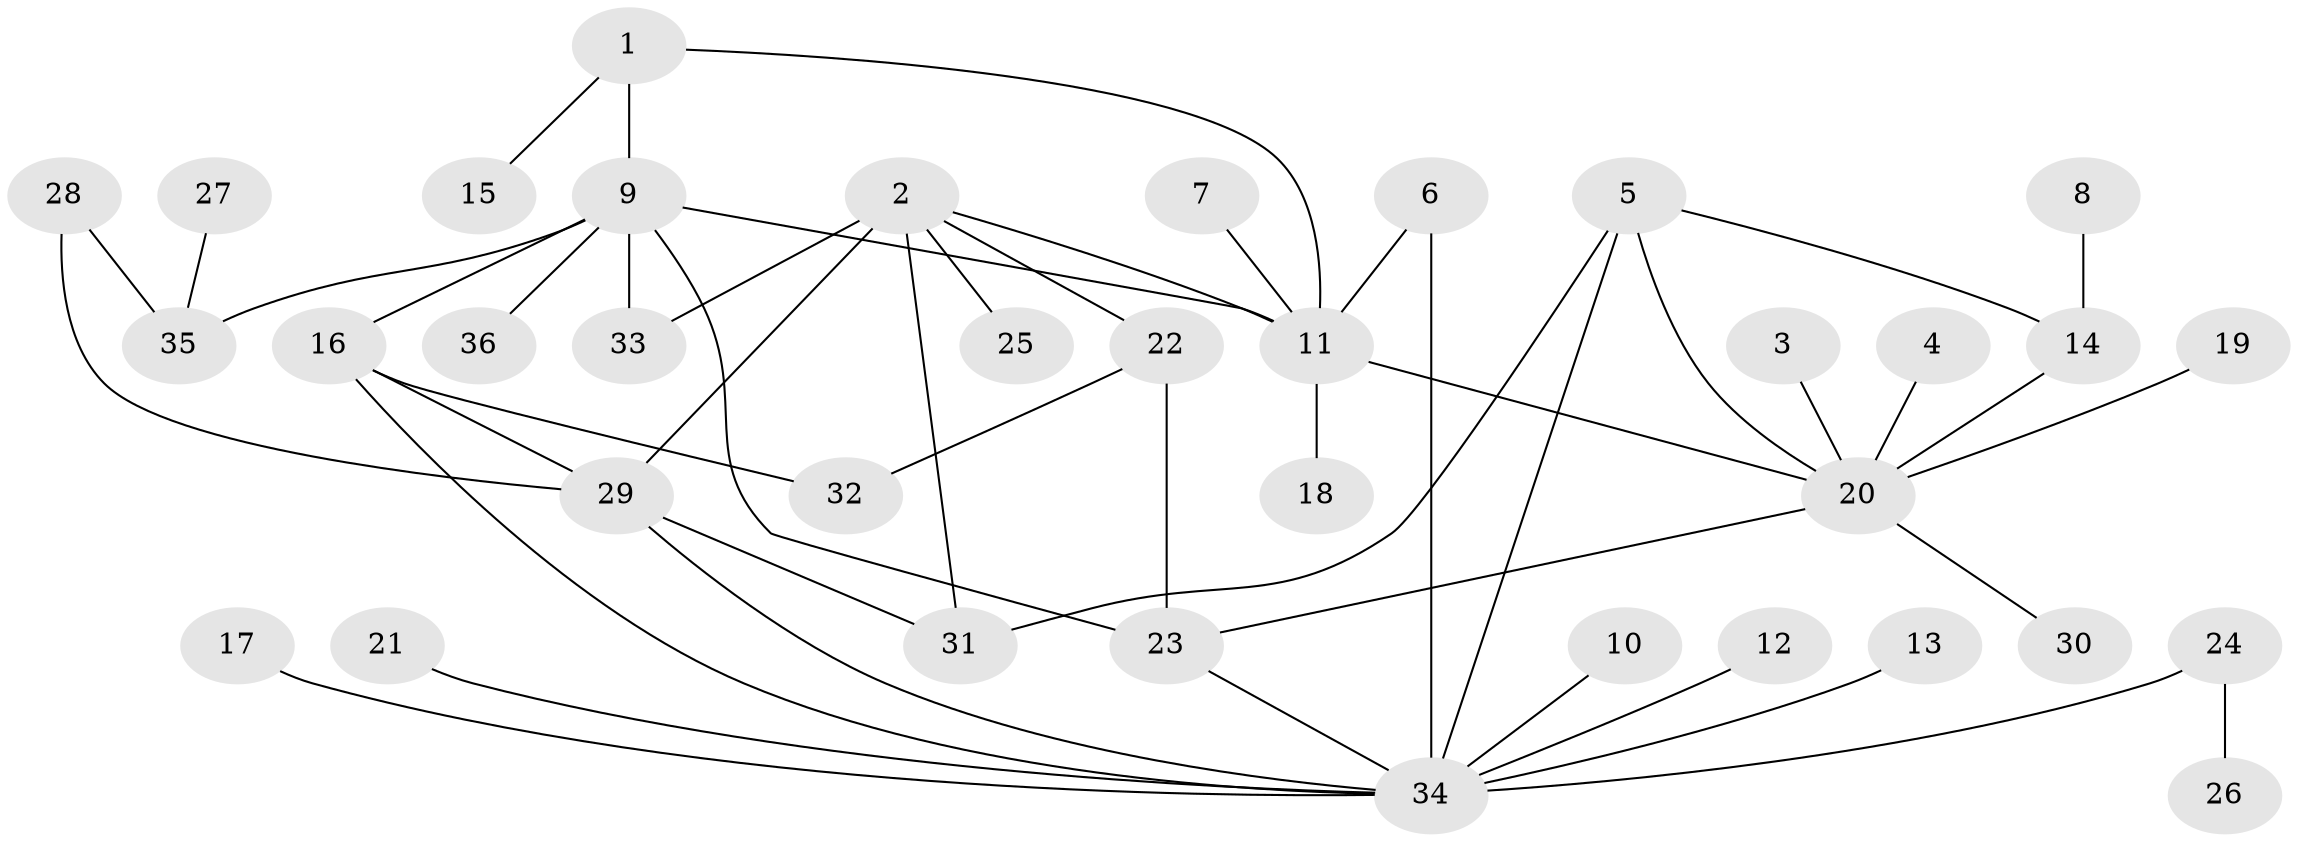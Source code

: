 // original degree distribution, {5: 0.07042253521126761, 10: 0.014084507042253521, 4: 0.056338028169014086, 3: 0.08450704225352113, 9: 0.014084507042253521, 8: 0.014084507042253521, 6: 0.014084507042253521, 13: 0.014084507042253521, 7: 0.014084507042253521, 2: 0.14084507042253522, 1: 0.5633802816901409}
// Generated by graph-tools (version 1.1) at 2025/02/03/09/25 03:02:42]
// undirected, 36 vertices, 49 edges
graph export_dot {
graph [start="1"]
  node [color=gray90,style=filled];
  1;
  2;
  3;
  4;
  5;
  6;
  7;
  8;
  9;
  10;
  11;
  12;
  13;
  14;
  15;
  16;
  17;
  18;
  19;
  20;
  21;
  22;
  23;
  24;
  25;
  26;
  27;
  28;
  29;
  30;
  31;
  32;
  33;
  34;
  35;
  36;
  1 -- 9 [weight=1.0];
  1 -- 11 [weight=1.0];
  1 -- 15 [weight=1.0];
  2 -- 11 [weight=1.0];
  2 -- 22 [weight=1.0];
  2 -- 25 [weight=1.0];
  2 -- 29 [weight=1.0];
  2 -- 31 [weight=2.0];
  2 -- 33 [weight=1.0];
  3 -- 20 [weight=1.0];
  4 -- 20 [weight=1.0];
  5 -- 14 [weight=1.0];
  5 -- 20 [weight=1.0];
  5 -- 31 [weight=1.0];
  5 -- 34 [weight=1.0];
  6 -- 11 [weight=1.0];
  6 -- 34 [weight=1.0];
  7 -- 11 [weight=1.0];
  8 -- 14 [weight=1.0];
  9 -- 11 [weight=1.0];
  9 -- 16 [weight=1.0];
  9 -- 23 [weight=1.0];
  9 -- 33 [weight=1.0];
  9 -- 35 [weight=1.0];
  9 -- 36 [weight=1.0];
  10 -- 34 [weight=1.0];
  11 -- 18 [weight=1.0];
  11 -- 20 [weight=1.0];
  12 -- 34 [weight=1.0];
  13 -- 34 [weight=1.0];
  14 -- 20 [weight=1.0];
  16 -- 29 [weight=1.0];
  16 -- 32 [weight=1.0];
  16 -- 34 [weight=1.0];
  17 -- 34 [weight=1.0];
  19 -- 20 [weight=1.0];
  20 -- 23 [weight=1.0];
  20 -- 30 [weight=1.0];
  21 -- 34 [weight=1.0];
  22 -- 23 [weight=2.0];
  22 -- 32 [weight=1.0];
  23 -- 34 [weight=1.0];
  24 -- 26 [weight=1.0];
  24 -- 34 [weight=1.0];
  27 -- 35 [weight=1.0];
  28 -- 29 [weight=1.0];
  28 -- 35 [weight=1.0];
  29 -- 31 [weight=1.0];
  29 -- 34 [weight=1.0];
}
